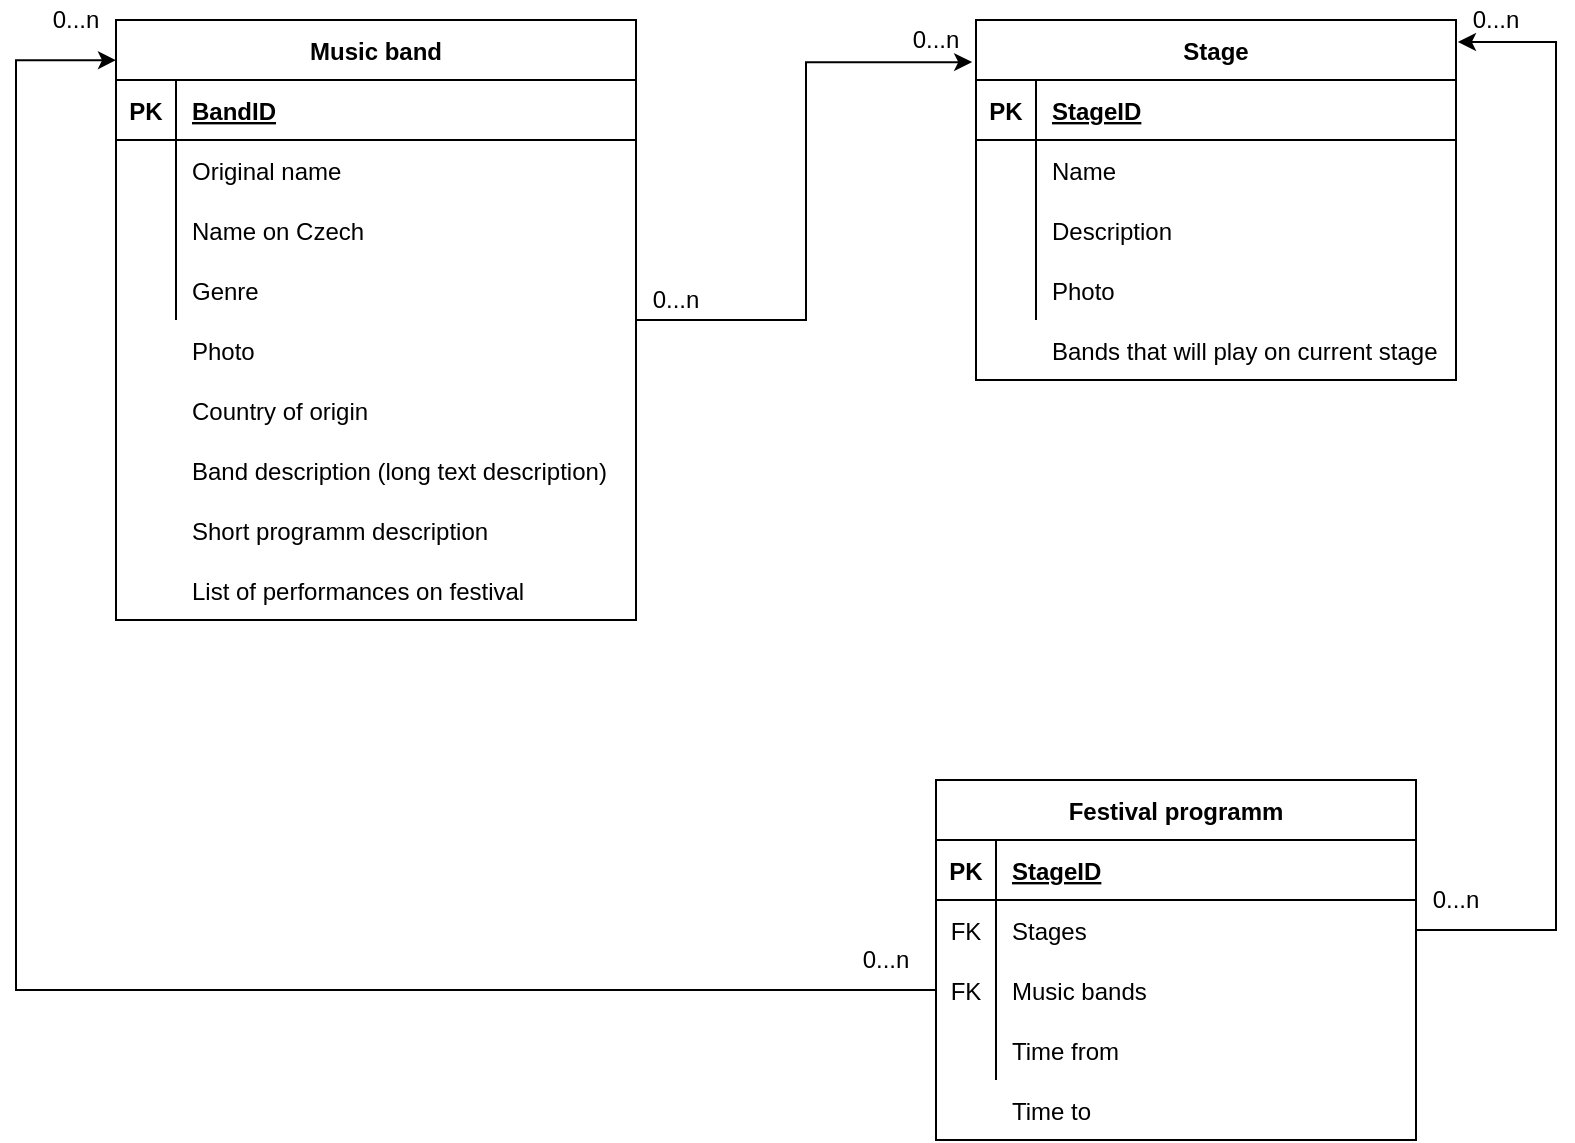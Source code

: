 <mxfile version="13.9.2" type="github">
  <diagram id="R2lEEEUBdFMjLlhIrx00" name="Page-1">
    <mxGraphModel dx="1422" dy="762" grid="1" gridSize="10" guides="1" tooltips="1" connect="1" arrows="1" fold="1" page="1" pageScale="1" pageWidth="850" pageHeight="1100" math="0" shadow="0" extFonts="Permanent Marker^https://fonts.googleapis.com/css?family=Permanent+Marker">
      <root>
        <mxCell id="0" />
        <mxCell id="1" parent="0" />
        <mxCell id="jJEyOqjCULsE3GmRYOZU-82" style="edgeStyle=orthogonalEdgeStyle;rounded=0;orthogonalLoop=1;jettySize=auto;html=1;entryX=-0.008;entryY=0.117;entryDx=0;entryDy=0;entryPerimeter=0;" edge="1" parent="1" source="jJEyOqjCULsE3GmRYOZU-1" target="jJEyOqjCULsE3GmRYOZU-42">
          <mxGeometry relative="1" as="geometry" />
        </mxCell>
        <mxCell id="jJEyOqjCULsE3GmRYOZU-1" value="Music band" style="shape=table;startSize=30;container=1;collapsible=1;childLayout=tableLayout;fixedRows=1;rowLines=0;fontStyle=1;align=center;resizeLast=1;" vertex="1" parent="1">
          <mxGeometry x="60" y="60" width="260" height="300" as="geometry" />
        </mxCell>
        <mxCell id="jJEyOqjCULsE3GmRYOZU-2" value="" style="shape=partialRectangle;collapsible=0;dropTarget=0;pointerEvents=0;fillColor=none;top=0;left=0;bottom=1;right=0;points=[[0,0.5],[1,0.5]];portConstraint=eastwest;" vertex="1" parent="jJEyOqjCULsE3GmRYOZU-1">
          <mxGeometry y="30" width="260" height="30" as="geometry" />
        </mxCell>
        <mxCell id="jJEyOqjCULsE3GmRYOZU-3" value="PK" style="shape=partialRectangle;connectable=0;fillColor=none;top=0;left=0;bottom=0;right=0;fontStyle=1;overflow=hidden;" vertex="1" parent="jJEyOqjCULsE3GmRYOZU-2">
          <mxGeometry width="30" height="30" as="geometry" />
        </mxCell>
        <mxCell id="jJEyOqjCULsE3GmRYOZU-4" value="BandID" style="shape=partialRectangle;connectable=0;fillColor=none;top=0;left=0;bottom=0;right=0;align=left;spacingLeft=6;fontStyle=5;overflow=hidden;" vertex="1" parent="jJEyOqjCULsE3GmRYOZU-2">
          <mxGeometry x="30" width="230" height="30" as="geometry" />
        </mxCell>
        <mxCell id="jJEyOqjCULsE3GmRYOZU-5" value="" style="shape=partialRectangle;collapsible=0;dropTarget=0;pointerEvents=0;fillColor=none;top=0;left=0;bottom=0;right=0;points=[[0,0.5],[1,0.5]];portConstraint=eastwest;" vertex="1" parent="jJEyOqjCULsE3GmRYOZU-1">
          <mxGeometry y="60" width="260" height="30" as="geometry" />
        </mxCell>
        <mxCell id="jJEyOqjCULsE3GmRYOZU-6" value="" style="shape=partialRectangle;connectable=0;fillColor=none;top=0;left=0;bottom=0;right=0;editable=1;overflow=hidden;" vertex="1" parent="jJEyOqjCULsE3GmRYOZU-5">
          <mxGeometry width="30" height="30" as="geometry" />
        </mxCell>
        <mxCell id="jJEyOqjCULsE3GmRYOZU-7" value="Original name" style="shape=partialRectangle;connectable=0;fillColor=none;top=0;left=0;bottom=0;right=0;align=left;spacingLeft=6;overflow=hidden;" vertex="1" parent="jJEyOqjCULsE3GmRYOZU-5">
          <mxGeometry x="30" width="230" height="30" as="geometry" />
        </mxCell>
        <mxCell id="jJEyOqjCULsE3GmRYOZU-8" value="" style="shape=partialRectangle;collapsible=0;dropTarget=0;pointerEvents=0;fillColor=none;top=0;left=0;bottom=0;right=0;points=[[0,0.5],[1,0.5]];portConstraint=eastwest;" vertex="1" parent="jJEyOqjCULsE3GmRYOZU-1">
          <mxGeometry y="90" width="260" height="30" as="geometry" />
        </mxCell>
        <mxCell id="jJEyOqjCULsE3GmRYOZU-9" value="" style="shape=partialRectangle;connectable=0;fillColor=none;top=0;left=0;bottom=0;right=0;editable=1;overflow=hidden;" vertex="1" parent="jJEyOqjCULsE3GmRYOZU-8">
          <mxGeometry width="30" height="30" as="geometry" />
        </mxCell>
        <mxCell id="jJEyOqjCULsE3GmRYOZU-10" value="Name on Czech" style="shape=partialRectangle;connectable=0;fillColor=none;top=0;left=0;bottom=0;right=0;align=left;spacingLeft=6;overflow=hidden;" vertex="1" parent="jJEyOqjCULsE3GmRYOZU-8">
          <mxGeometry x="30" width="230" height="30" as="geometry" />
        </mxCell>
        <mxCell id="jJEyOqjCULsE3GmRYOZU-11" value="" style="shape=partialRectangle;collapsible=0;dropTarget=0;pointerEvents=0;fillColor=none;top=0;left=0;bottom=0;right=0;points=[[0,0.5],[1,0.5]];portConstraint=eastwest;" vertex="1" parent="jJEyOqjCULsE3GmRYOZU-1">
          <mxGeometry y="120" width="260" height="30" as="geometry" />
        </mxCell>
        <mxCell id="jJEyOqjCULsE3GmRYOZU-12" value="" style="shape=partialRectangle;connectable=0;fillColor=none;top=0;left=0;bottom=0;right=0;editable=1;overflow=hidden;" vertex="1" parent="jJEyOqjCULsE3GmRYOZU-11">
          <mxGeometry width="30" height="30" as="geometry" />
        </mxCell>
        <mxCell id="jJEyOqjCULsE3GmRYOZU-13" value="Genre" style="shape=partialRectangle;connectable=0;fillColor=none;top=0;left=0;bottom=0;right=0;align=left;spacingLeft=6;overflow=hidden;" vertex="1" parent="jJEyOqjCULsE3GmRYOZU-11">
          <mxGeometry x="30" width="230" height="30" as="geometry" />
        </mxCell>
        <mxCell id="jJEyOqjCULsE3GmRYOZU-29" value="Photo" style="shape=partialRectangle;connectable=0;fillColor=none;top=0;left=0;bottom=0;right=0;align=left;spacingLeft=6;overflow=hidden;" vertex="1" parent="1">
          <mxGeometry x="90" y="210" width="150" height="30" as="geometry" />
        </mxCell>
        <mxCell id="jJEyOqjCULsE3GmRYOZU-30" value="List of performances on festival" style="shape=partialRectangle;connectable=0;fillColor=none;top=0;left=0;bottom=0;right=0;align=left;spacingLeft=6;overflow=hidden;" vertex="1" parent="1">
          <mxGeometry x="90" y="330" width="210" height="30" as="geometry" />
        </mxCell>
        <mxCell id="jJEyOqjCULsE3GmRYOZU-31" value="Short programm description" style="shape=partialRectangle;connectable=0;fillColor=none;top=0;left=0;bottom=0;right=0;align=left;spacingLeft=6;overflow=hidden;" vertex="1" parent="1">
          <mxGeometry x="90" y="300" width="180" height="30" as="geometry" />
        </mxCell>
        <mxCell id="jJEyOqjCULsE3GmRYOZU-32" value="Band description (long text description)" style="shape=partialRectangle;connectable=0;fillColor=none;top=0;left=0;bottom=0;right=0;align=left;spacingLeft=6;overflow=hidden;" vertex="1" parent="1">
          <mxGeometry x="90" y="270" width="250" height="30" as="geometry" />
        </mxCell>
        <mxCell id="jJEyOqjCULsE3GmRYOZU-33" value="Country of origin" style="shape=partialRectangle;connectable=0;fillColor=none;top=0;left=0;bottom=0;right=0;align=left;spacingLeft=6;overflow=hidden;" vertex="1" parent="1">
          <mxGeometry x="90" y="240" width="150" height="30" as="geometry" />
        </mxCell>
        <mxCell id="jJEyOqjCULsE3GmRYOZU-42" value="Stage" style="shape=table;startSize=30;container=1;collapsible=1;childLayout=tableLayout;fixedRows=1;rowLines=0;fontStyle=1;align=center;resizeLast=1;" vertex="1" parent="1">
          <mxGeometry x="490" y="60" width="240" height="180" as="geometry" />
        </mxCell>
        <mxCell id="jJEyOqjCULsE3GmRYOZU-43" value="" style="shape=partialRectangle;collapsible=0;dropTarget=0;pointerEvents=0;fillColor=none;top=0;left=0;bottom=1;right=0;points=[[0,0.5],[1,0.5]];portConstraint=eastwest;" vertex="1" parent="jJEyOqjCULsE3GmRYOZU-42">
          <mxGeometry y="30" width="240" height="30" as="geometry" />
        </mxCell>
        <mxCell id="jJEyOqjCULsE3GmRYOZU-44" value="PK" style="shape=partialRectangle;connectable=0;fillColor=none;top=0;left=0;bottom=0;right=0;fontStyle=1;overflow=hidden;" vertex="1" parent="jJEyOqjCULsE3GmRYOZU-43">
          <mxGeometry width="30" height="30" as="geometry" />
        </mxCell>
        <mxCell id="jJEyOqjCULsE3GmRYOZU-45" value="StageID" style="shape=partialRectangle;connectable=0;fillColor=none;top=0;left=0;bottom=0;right=0;align=left;spacingLeft=6;fontStyle=5;overflow=hidden;" vertex="1" parent="jJEyOqjCULsE3GmRYOZU-43">
          <mxGeometry x="30" width="210" height="30" as="geometry" />
        </mxCell>
        <mxCell id="jJEyOqjCULsE3GmRYOZU-46" value="" style="shape=partialRectangle;collapsible=0;dropTarget=0;pointerEvents=0;fillColor=none;top=0;left=0;bottom=0;right=0;points=[[0,0.5],[1,0.5]];portConstraint=eastwest;" vertex="1" parent="jJEyOqjCULsE3GmRYOZU-42">
          <mxGeometry y="60" width="240" height="30" as="geometry" />
        </mxCell>
        <mxCell id="jJEyOqjCULsE3GmRYOZU-47" value="" style="shape=partialRectangle;connectable=0;fillColor=none;top=0;left=0;bottom=0;right=0;editable=1;overflow=hidden;" vertex="1" parent="jJEyOqjCULsE3GmRYOZU-46">
          <mxGeometry width="30" height="30" as="geometry" />
        </mxCell>
        <mxCell id="jJEyOqjCULsE3GmRYOZU-48" value="Name" style="shape=partialRectangle;connectable=0;fillColor=none;top=0;left=0;bottom=0;right=0;align=left;spacingLeft=6;overflow=hidden;" vertex="1" parent="jJEyOqjCULsE3GmRYOZU-46">
          <mxGeometry x="30" width="210" height="30" as="geometry" />
        </mxCell>
        <mxCell id="jJEyOqjCULsE3GmRYOZU-49" value="" style="shape=partialRectangle;collapsible=0;dropTarget=0;pointerEvents=0;fillColor=none;top=0;left=0;bottom=0;right=0;points=[[0,0.5],[1,0.5]];portConstraint=eastwest;" vertex="1" parent="jJEyOqjCULsE3GmRYOZU-42">
          <mxGeometry y="90" width="240" height="30" as="geometry" />
        </mxCell>
        <mxCell id="jJEyOqjCULsE3GmRYOZU-50" value="" style="shape=partialRectangle;connectable=0;fillColor=none;top=0;left=0;bottom=0;right=0;editable=1;overflow=hidden;" vertex="1" parent="jJEyOqjCULsE3GmRYOZU-49">
          <mxGeometry width="30" height="30" as="geometry" />
        </mxCell>
        <mxCell id="jJEyOqjCULsE3GmRYOZU-51" value="Description" style="shape=partialRectangle;connectable=0;fillColor=none;top=0;left=0;bottom=0;right=0;align=left;spacingLeft=6;overflow=hidden;" vertex="1" parent="jJEyOqjCULsE3GmRYOZU-49">
          <mxGeometry x="30" width="210" height="30" as="geometry" />
        </mxCell>
        <mxCell id="jJEyOqjCULsE3GmRYOZU-52" value="" style="shape=partialRectangle;collapsible=0;dropTarget=0;pointerEvents=0;fillColor=none;top=0;left=0;bottom=0;right=0;points=[[0,0.5],[1,0.5]];portConstraint=eastwest;" vertex="1" parent="jJEyOqjCULsE3GmRYOZU-42">
          <mxGeometry y="120" width="240" height="30" as="geometry" />
        </mxCell>
        <mxCell id="jJEyOqjCULsE3GmRYOZU-53" value="" style="shape=partialRectangle;connectable=0;fillColor=none;top=0;left=0;bottom=0;right=0;editable=1;overflow=hidden;" vertex="1" parent="jJEyOqjCULsE3GmRYOZU-52">
          <mxGeometry width="30" height="30" as="geometry" />
        </mxCell>
        <mxCell id="jJEyOqjCULsE3GmRYOZU-54" value="Photo" style="shape=partialRectangle;connectable=0;fillColor=none;top=0;left=0;bottom=0;right=0;align=left;spacingLeft=6;overflow=hidden;" vertex="1" parent="jJEyOqjCULsE3GmRYOZU-52">
          <mxGeometry x="30" width="210" height="30" as="geometry" />
        </mxCell>
        <mxCell id="jJEyOqjCULsE3GmRYOZU-55" value="Bands that will play on current stage" style="shape=partialRectangle;connectable=0;fillColor=none;top=0;left=0;bottom=0;right=0;align=left;spacingLeft=6;overflow=hidden;" vertex="1" parent="1">
          <mxGeometry x="520" y="210" width="210" height="30" as="geometry" />
        </mxCell>
        <mxCell id="jJEyOqjCULsE3GmRYOZU-66" value="Festival programm" style="shape=table;startSize=30;container=1;collapsible=1;childLayout=tableLayout;fixedRows=1;rowLines=0;fontStyle=1;align=center;resizeLast=1;" vertex="1" parent="1">
          <mxGeometry x="470" y="440" width="240" height="180" as="geometry" />
        </mxCell>
        <mxCell id="jJEyOqjCULsE3GmRYOZU-67" value="" style="shape=partialRectangle;collapsible=0;dropTarget=0;pointerEvents=0;fillColor=none;top=0;left=0;bottom=1;right=0;points=[[0,0.5],[1,0.5]];portConstraint=eastwest;" vertex="1" parent="jJEyOqjCULsE3GmRYOZU-66">
          <mxGeometry y="30" width="240" height="30" as="geometry" />
        </mxCell>
        <mxCell id="jJEyOqjCULsE3GmRYOZU-68" value="PK" style="shape=partialRectangle;connectable=0;fillColor=none;top=0;left=0;bottom=0;right=0;fontStyle=1;overflow=hidden;" vertex="1" parent="jJEyOqjCULsE3GmRYOZU-67">
          <mxGeometry width="30" height="30" as="geometry" />
        </mxCell>
        <mxCell id="jJEyOqjCULsE3GmRYOZU-69" value="StageID" style="shape=partialRectangle;connectable=0;fillColor=none;top=0;left=0;bottom=0;right=0;align=left;spacingLeft=6;fontStyle=5;overflow=hidden;" vertex="1" parent="jJEyOqjCULsE3GmRYOZU-67">
          <mxGeometry x="30" width="210" height="30" as="geometry" />
        </mxCell>
        <mxCell id="jJEyOqjCULsE3GmRYOZU-70" value="" style="shape=partialRectangle;collapsible=0;dropTarget=0;pointerEvents=0;fillColor=none;top=0;left=0;bottom=0;right=0;points=[[0,0.5],[1,0.5]];portConstraint=eastwest;" vertex="1" parent="jJEyOqjCULsE3GmRYOZU-66">
          <mxGeometry y="60" width="240" height="30" as="geometry" />
        </mxCell>
        <mxCell id="jJEyOqjCULsE3GmRYOZU-71" value="FK" style="shape=partialRectangle;connectable=0;fillColor=none;top=0;left=0;bottom=0;right=0;editable=1;overflow=hidden;" vertex="1" parent="jJEyOqjCULsE3GmRYOZU-70">
          <mxGeometry width="30" height="30" as="geometry" />
        </mxCell>
        <mxCell id="jJEyOqjCULsE3GmRYOZU-72" value="Stages" style="shape=partialRectangle;connectable=0;fillColor=none;top=0;left=0;bottom=0;right=0;align=left;spacingLeft=6;overflow=hidden;" vertex="1" parent="jJEyOqjCULsE3GmRYOZU-70">
          <mxGeometry x="30" width="210" height="30" as="geometry" />
        </mxCell>
        <mxCell id="jJEyOqjCULsE3GmRYOZU-73" value="" style="shape=partialRectangle;collapsible=0;dropTarget=0;pointerEvents=0;fillColor=none;top=0;left=0;bottom=0;right=0;points=[[0,0.5],[1,0.5]];portConstraint=eastwest;" vertex="1" parent="jJEyOqjCULsE3GmRYOZU-66">
          <mxGeometry y="90" width="240" height="30" as="geometry" />
        </mxCell>
        <mxCell id="jJEyOqjCULsE3GmRYOZU-74" value="FK" style="shape=partialRectangle;connectable=0;fillColor=none;top=0;left=0;bottom=0;right=0;editable=1;overflow=hidden;" vertex="1" parent="jJEyOqjCULsE3GmRYOZU-73">
          <mxGeometry width="30" height="30" as="geometry" />
        </mxCell>
        <mxCell id="jJEyOqjCULsE3GmRYOZU-75" value="Music bands" style="shape=partialRectangle;connectable=0;fillColor=none;top=0;left=0;bottom=0;right=0;align=left;spacingLeft=6;overflow=hidden;" vertex="1" parent="jJEyOqjCULsE3GmRYOZU-73">
          <mxGeometry x="30" width="210" height="30" as="geometry" />
        </mxCell>
        <mxCell id="jJEyOqjCULsE3GmRYOZU-76" value="" style="shape=partialRectangle;collapsible=0;dropTarget=0;pointerEvents=0;fillColor=none;top=0;left=0;bottom=0;right=0;points=[[0,0.5],[1,0.5]];portConstraint=eastwest;" vertex="1" parent="jJEyOqjCULsE3GmRYOZU-66">
          <mxGeometry y="120" width="240" height="30" as="geometry" />
        </mxCell>
        <mxCell id="jJEyOqjCULsE3GmRYOZU-77" value="" style="shape=partialRectangle;connectable=0;fillColor=none;top=0;left=0;bottom=0;right=0;editable=1;overflow=hidden;" vertex="1" parent="jJEyOqjCULsE3GmRYOZU-76">
          <mxGeometry width="30" height="30" as="geometry" />
        </mxCell>
        <mxCell id="jJEyOqjCULsE3GmRYOZU-78" value="Time from" style="shape=partialRectangle;connectable=0;fillColor=none;top=0;left=0;bottom=0;right=0;align=left;spacingLeft=6;overflow=hidden;" vertex="1" parent="jJEyOqjCULsE3GmRYOZU-76">
          <mxGeometry x="30" width="210" height="30" as="geometry" />
        </mxCell>
        <mxCell id="jJEyOqjCULsE3GmRYOZU-84" value="0...n" style="text;html=1;strokeColor=none;fillColor=none;align=center;verticalAlign=middle;whiteSpace=wrap;rounded=0;" vertex="1" parent="1">
          <mxGeometry x="450" y="60" width="40" height="20" as="geometry" />
        </mxCell>
        <mxCell id="jJEyOqjCULsE3GmRYOZU-85" value="0...n" style="text;html=1;strokeColor=none;fillColor=none;align=center;verticalAlign=middle;whiteSpace=wrap;rounded=0;" vertex="1" parent="1">
          <mxGeometry x="320" y="190" width="40" height="20" as="geometry" />
        </mxCell>
        <mxCell id="jJEyOqjCULsE3GmRYOZU-89" value="Time to" style="shape=partialRectangle;connectable=0;fillColor=none;top=0;left=0;bottom=0;right=0;align=left;spacingLeft=6;overflow=hidden;" vertex="1" parent="1">
          <mxGeometry x="500" y="590" width="210" height="30" as="geometry" />
        </mxCell>
        <mxCell id="jJEyOqjCULsE3GmRYOZU-92" style="edgeStyle=orthogonalEdgeStyle;rounded=0;orthogonalLoop=1;jettySize=auto;html=1;entryX=1.004;entryY=0.061;entryDx=0;entryDy=0;entryPerimeter=0;exitX=1;exitY=0.5;exitDx=0;exitDy=0;" edge="1" parent="1" source="jJEyOqjCULsE3GmRYOZU-70" target="jJEyOqjCULsE3GmRYOZU-42">
          <mxGeometry relative="1" as="geometry">
            <mxPoint x="780" y="480" as="sourcePoint" />
            <Array as="points">
              <mxPoint x="780" y="515" />
              <mxPoint x="780" y="71" />
            </Array>
          </mxGeometry>
        </mxCell>
        <mxCell id="jJEyOqjCULsE3GmRYOZU-93" value="0...n" style="text;html=1;strokeColor=none;fillColor=none;align=center;verticalAlign=middle;whiteSpace=wrap;rounded=0;" vertex="1" parent="1">
          <mxGeometry x="730" y="50" width="40" height="20" as="geometry" />
        </mxCell>
        <mxCell id="jJEyOqjCULsE3GmRYOZU-94" value="0...n" style="text;html=1;strokeColor=none;fillColor=none;align=center;verticalAlign=middle;whiteSpace=wrap;rounded=0;" vertex="1" parent="1">
          <mxGeometry x="710" y="490" width="40" height="20" as="geometry" />
        </mxCell>
        <mxCell id="jJEyOqjCULsE3GmRYOZU-96" style="edgeStyle=orthogonalEdgeStyle;rounded=0;orthogonalLoop=1;jettySize=auto;html=1;exitX=0;exitY=0.5;exitDx=0;exitDy=0;entryX=0;entryY=0.067;entryDx=0;entryDy=0;entryPerimeter=0;" edge="1" parent="1" source="jJEyOqjCULsE3GmRYOZU-73" target="jJEyOqjCULsE3GmRYOZU-1">
          <mxGeometry relative="1" as="geometry">
            <Array as="points">
              <mxPoint x="10" y="545" />
              <mxPoint x="10" y="80" />
            </Array>
          </mxGeometry>
        </mxCell>
        <mxCell id="jJEyOqjCULsE3GmRYOZU-97" value="0...n" style="text;html=1;strokeColor=none;fillColor=none;align=center;verticalAlign=middle;whiteSpace=wrap;rounded=0;" vertex="1" parent="1">
          <mxGeometry x="20" y="50" width="40" height="20" as="geometry" />
        </mxCell>
        <mxCell id="jJEyOqjCULsE3GmRYOZU-98" value="0...n" style="text;html=1;strokeColor=none;fillColor=none;align=center;verticalAlign=middle;whiteSpace=wrap;rounded=0;" vertex="1" parent="1">
          <mxGeometry x="425" y="520" width="40" height="20" as="geometry" />
        </mxCell>
      </root>
    </mxGraphModel>
  </diagram>
</mxfile>

